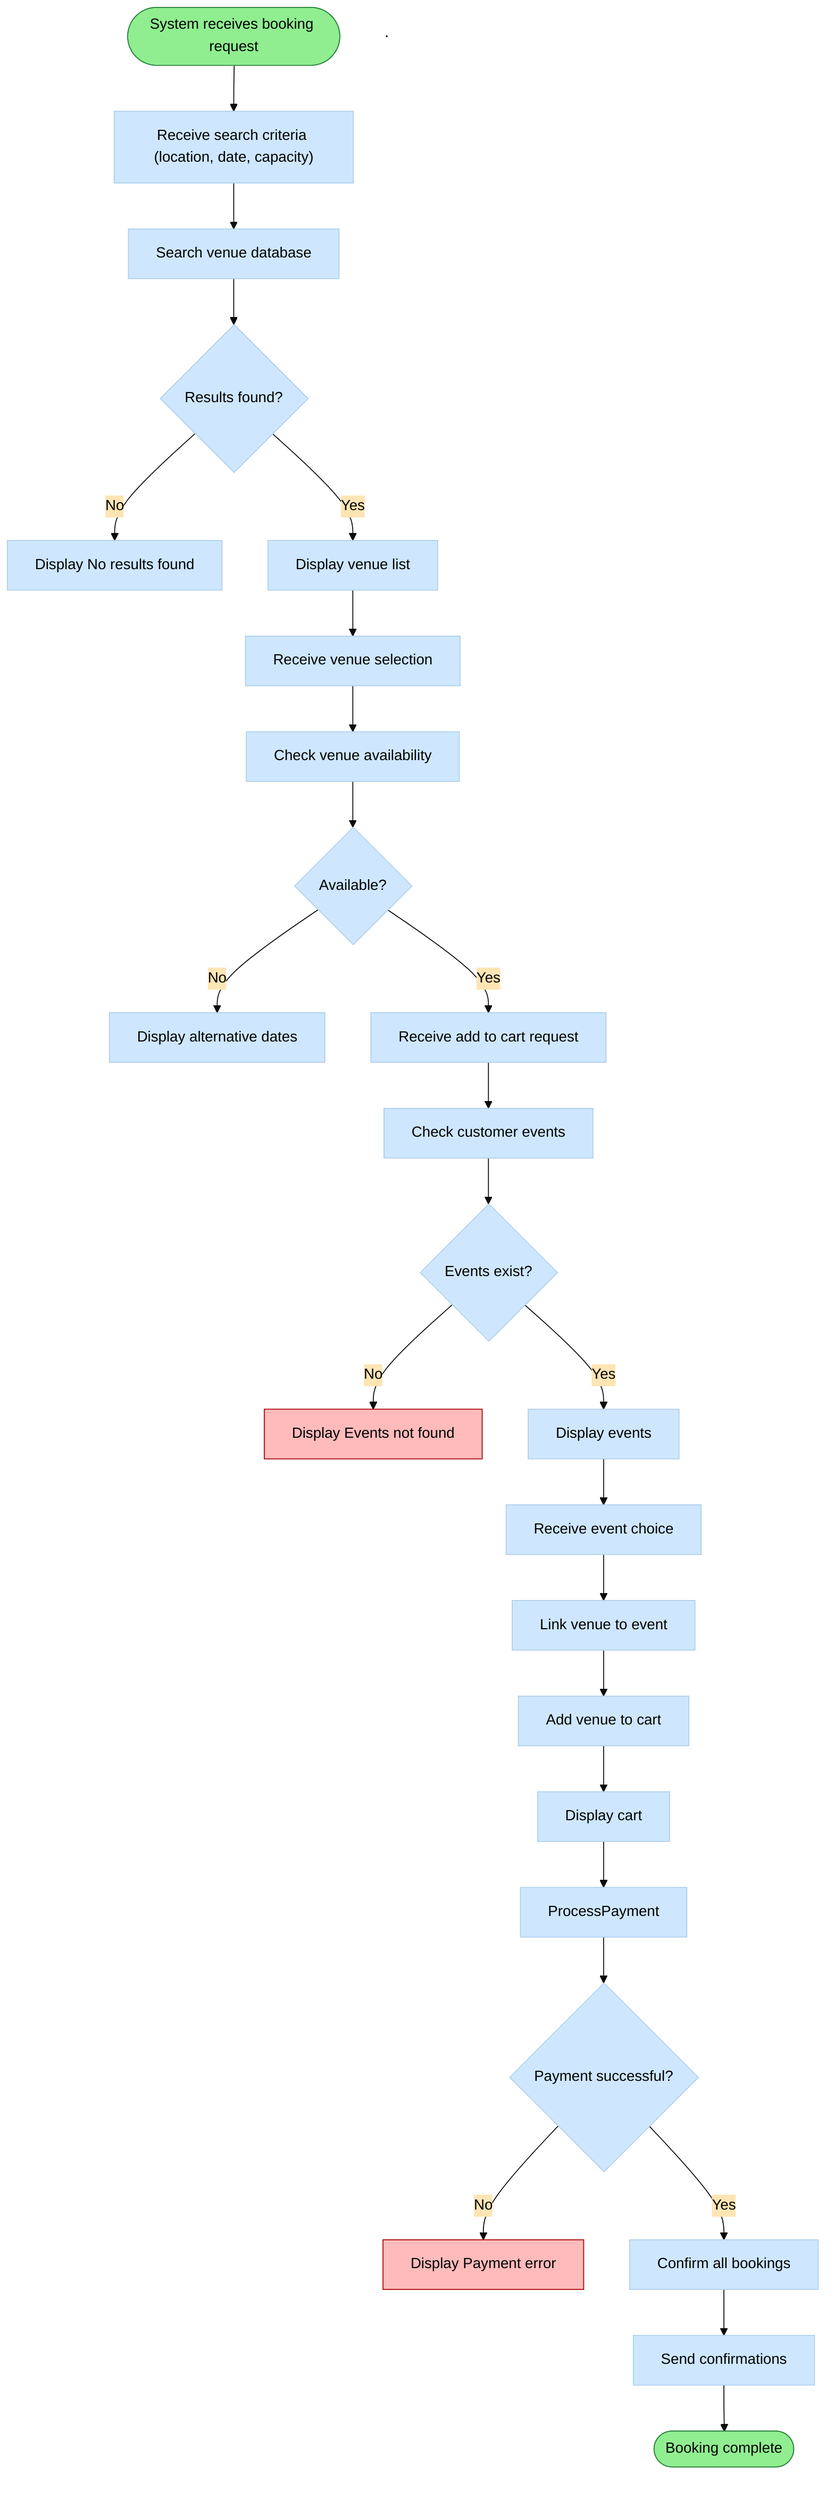 %%{ init: { 'theme': 'base', 'flowchart': { 'fontSize': 25 }, 'themeVariables': { 'primaryColor': '#CEE7FF', 'secondaryColor': '#FFE5B4', 'tertiaryColor': '#E2F0CB', 'primaryTextColor': '#000000' } } }%%
flowchart TD
    Start(["System receives booking request"]) --> ReceiveSearch["Receive search criteria (location, date, capacity)"]
    ReceiveSearch --> SearchVenues["Search venue database"]
    SearchVenues --> HasResults{"Results found?"}
    HasResults -- No --> NoResults["Display No results found"]
    HasResults -- Yes --> DisplayVenues["Display venue list"]
    DisplayVenues --> ReceiveSelection["Receive venue selection"]
    ReceiveSelection --> CheckAvailability["Check venue availability"]
    CheckAvailability --> IsAvailable{"Available?"}
    IsAvailable -- No --> DisplayAlternatives["Display alternative dates"]
    IsAvailable -- Yes --> ReceiveAddToCart["Receive add to cart request"]
    ReceiveAddToCart --> CheckCustomerEvents["Check customer events"]
    CheckCustomerEvents --> HasEvents{"Events exist?"}
    HasEvents -- No --> EventsNotFound["Display Events not found"]
    HasEvents -- Yes --> DisplayEventOptions["Display events"]
    DisplayEventOptions --> ReceiveEventChoice["Receive event choice"]
    ReceiveEventChoice --> LinkToEvent["Link venue to event"]
    LinkToEvent --> AddToCart["Add venue to cart"]
    AddToCart --> DisplayCart["Display cart"]
    DisplayCart --> ProcessPayment
    ProcessPayment --> PaymentResult{"Payment successful?"}
    PaymentResult -- No --> PaymentError["Display Payment error"]
    PaymentResult -- Yes --> ConfirmBookings["Confirm all bookings"]
    ConfirmBookings --> SendConfirmations["Send confirmations"]
    SendConfirmations --> Success(["Booking complete"])
    n1["Anchor"]

    n1@{ shape: anchor}
    style Start fill:#90EE90
    style Success fill:#90EE90      

classDef success fill:#A1D99B,stroke:#2E8540,color:#000000
classDef error fill:#FBB,stroke:#AA0000,color:#000000
class Start,Success success
class PaymentError,EventsNotFound error